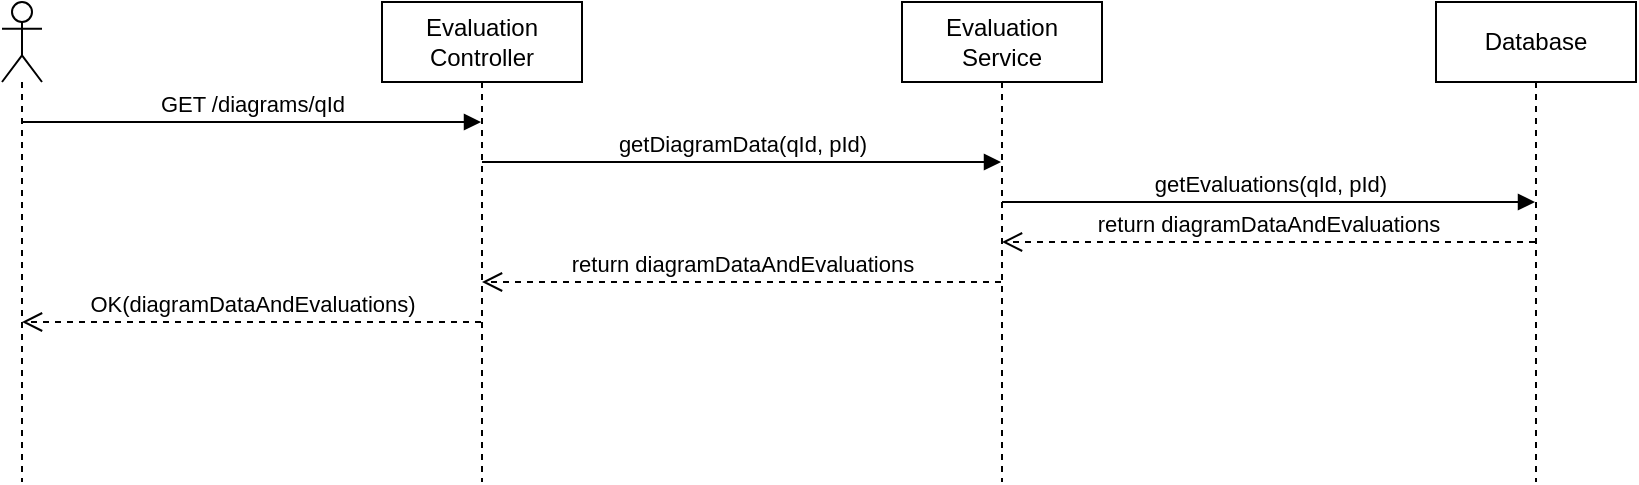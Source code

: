 <mxfile>
    <diagram id="D2-qYSoeJpv880CLJjlz" name="Seite-1">
        <mxGraphModel dx="930" dy="782" grid="1" gridSize="10" guides="1" tooltips="1" connect="1" arrows="1" fold="1" page="1" pageScale="1" pageWidth="827" pageHeight="1169" math="0" shadow="0">
            <root>
                <mxCell id="0"/>
                <mxCell id="1" parent="0"/>
                <mxCell id="2" value="Evaluation&lt;br&gt;Controller" style="shape=umlLifeline;perimeter=lifelinePerimeter;whiteSpace=wrap;html=1;container=1;collapsible=0;recursiveResize=0;outlineConnect=0;" parent="1" vertex="1">
                    <mxGeometry x="200" width="100" height="240" as="geometry"/>
                </mxCell>
                <mxCell id="3" value="Evaluation&lt;br&gt;Service" style="shape=umlLifeline;perimeter=lifelinePerimeter;whiteSpace=wrap;html=1;container=1;collapsible=0;recursiveResize=0;outlineConnect=0;" parent="1" vertex="1">
                    <mxGeometry x="460" width="100" height="240" as="geometry"/>
                </mxCell>
                <mxCell id="4" value="Database" style="shape=umlLifeline;perimeter=lifelinePerimeter;whiteSpace=wrap;html=1;container=1;collapsible=0;recursiveResize=0;outlineConnect=0;" parent="1" vertex="1">
                    <mxGeometry x="727" width="100" height="240" as="geometry"/>
                </mxCell>
                <mxCell id="5" value="GET /diagrams/qId" style="html=1;verticalAlign=bottom;endArrow=block;rounded=0;" parent="1" source="11" target="2" edge="1">
                    <mxGeometry width="80" relative="1" as="geometry">
                        <mxPoint x="49.5" y="60" as="sourcePoint"/>
                        <mxPoint x="200" y="100" as="targetPoint"/>
                        <Array as="points">
                            <mxPoint x="150" y="60"/>
                        </Array>
                    </mxGeometry>
                </mxCell>
                <mxCell id="6" value="getDiagramData(qId, pId)" style="html=1;verticalAlign=bottom;endArrow=block;rounded=0;" parent="1" source="2" target="3" edge="1">
                    <mxGeometry width="80" relative="1" as="geometry">
                        <mxPoint x="330" y="120" as="sourcePoint"/>
                        <mxPoint x="410" y="120" as="targetPoint"/>
                        <Array as="points">
                            <mxPoint x="380" y="80"/>
                        </Array>
                    </mxGeometry>
                </mxCell>
                <mxCell id="7" value="getEvaluations(qId, pId)" style="html=1;verticalAlign=bottom;endArrow=block;rounded=0;" parent="1" source="3" target="4" edge="1">
                    <mxGeometry width="80" relative="1" as="geometry">
                        <mxPoint x="570" y="150" as="sourcePoint"/>
                        <mxPoint x="650" y="150" as="targetPoint"/>
                        <Array as="points">
                            <mxPoint x="640" y="100"/>
                        </Array>
                    </mxGeometry>
                </mxCell>
                <mxCell id="8" value="return diagramDataAndEvaluations" style="html=1;verticalAlign=bottom;endArrow=open;dashed=1;endSize=8;rounded=0;" parent="1" source="4" target="3" edge="1">
                    <mxGeometry relative="1" as="geometry">
                        <mxPoint x="690" y="160" as="sourcePoint"/>
                        <mxPoint x="610" y="160" as="targetPoint"/>
                        <Array as="points">
                            <mxPoint x="640" y="120"/>
                        </Array>
                    </mxGeometry>
                </mxCell>
                <mxCell id="9" value="return diagramDataAndEvaluations" style="html=1;verticalAlign=bottom;endArrow=open;dashed=1;endSize=8;rounded=0;" parent="1" source="3" target="2" edge="1">
                    <mxGeometry relative="1" as="geometry">
                        <mxPoint x="420" y="180" as="sourcePoint"/>
                        <mxPoint x="340" y="180" as="targetPoint"/>
                        <Array as="points">
                            <mxPoint x="380" y="140"/>
                        </Array>
                    </mxGeometry>
                </mxCell>
                <mxCell id="10" value="OK(diagramDataAndEvaluations)" style="html=1;verticalAlign=bottom;endArrow=open;dashed=1;endSize=8;rounded=0;" parent="1" source="2" target="11" edge="1">
                    <mxGeometry relative="1" as="geometry">
                        <mxPoint x="210" y="200" as="sourcePoint"/>
                        <mxPoint x="49.5" y="160" as="targetPoint"/>
                        <Array as="points">
                            <mxPoint x="160" y="160"/>
                        </Array>
                    </mxGeometry>
                </mxCell>
                <mxCell id="11" value="" style="shape=umlLifeline;participant=umlActor;perimeter=lifelinePerimeter;whiteSpace=wrap;html=1;container=1;collapsible=0;recursiveResize=0;verticalAlign=top;spacingTop=36;outlineConnect=0;" parent="1" vertex="1">
                    <mxGeometry x="10" width="20" height="240" as="geometry"/>
                </mxCell>
            </root>
        </mxGraphModel>
    </diagram>
</mxfile>